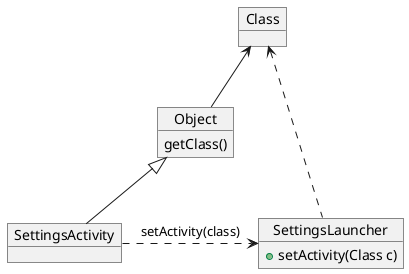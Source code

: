 @startuml
object Class
object Object {
  getClass()
}

object SettingsLauncher {
  +setActivity(Class c)
}

object SettingsActivity

SettingsLauncher .up.> Class
Object <|-- SettingsActivity
Object -up-> Class

SettingsActivity .> SettingsLauncher : setActivity(class)

@enduml
